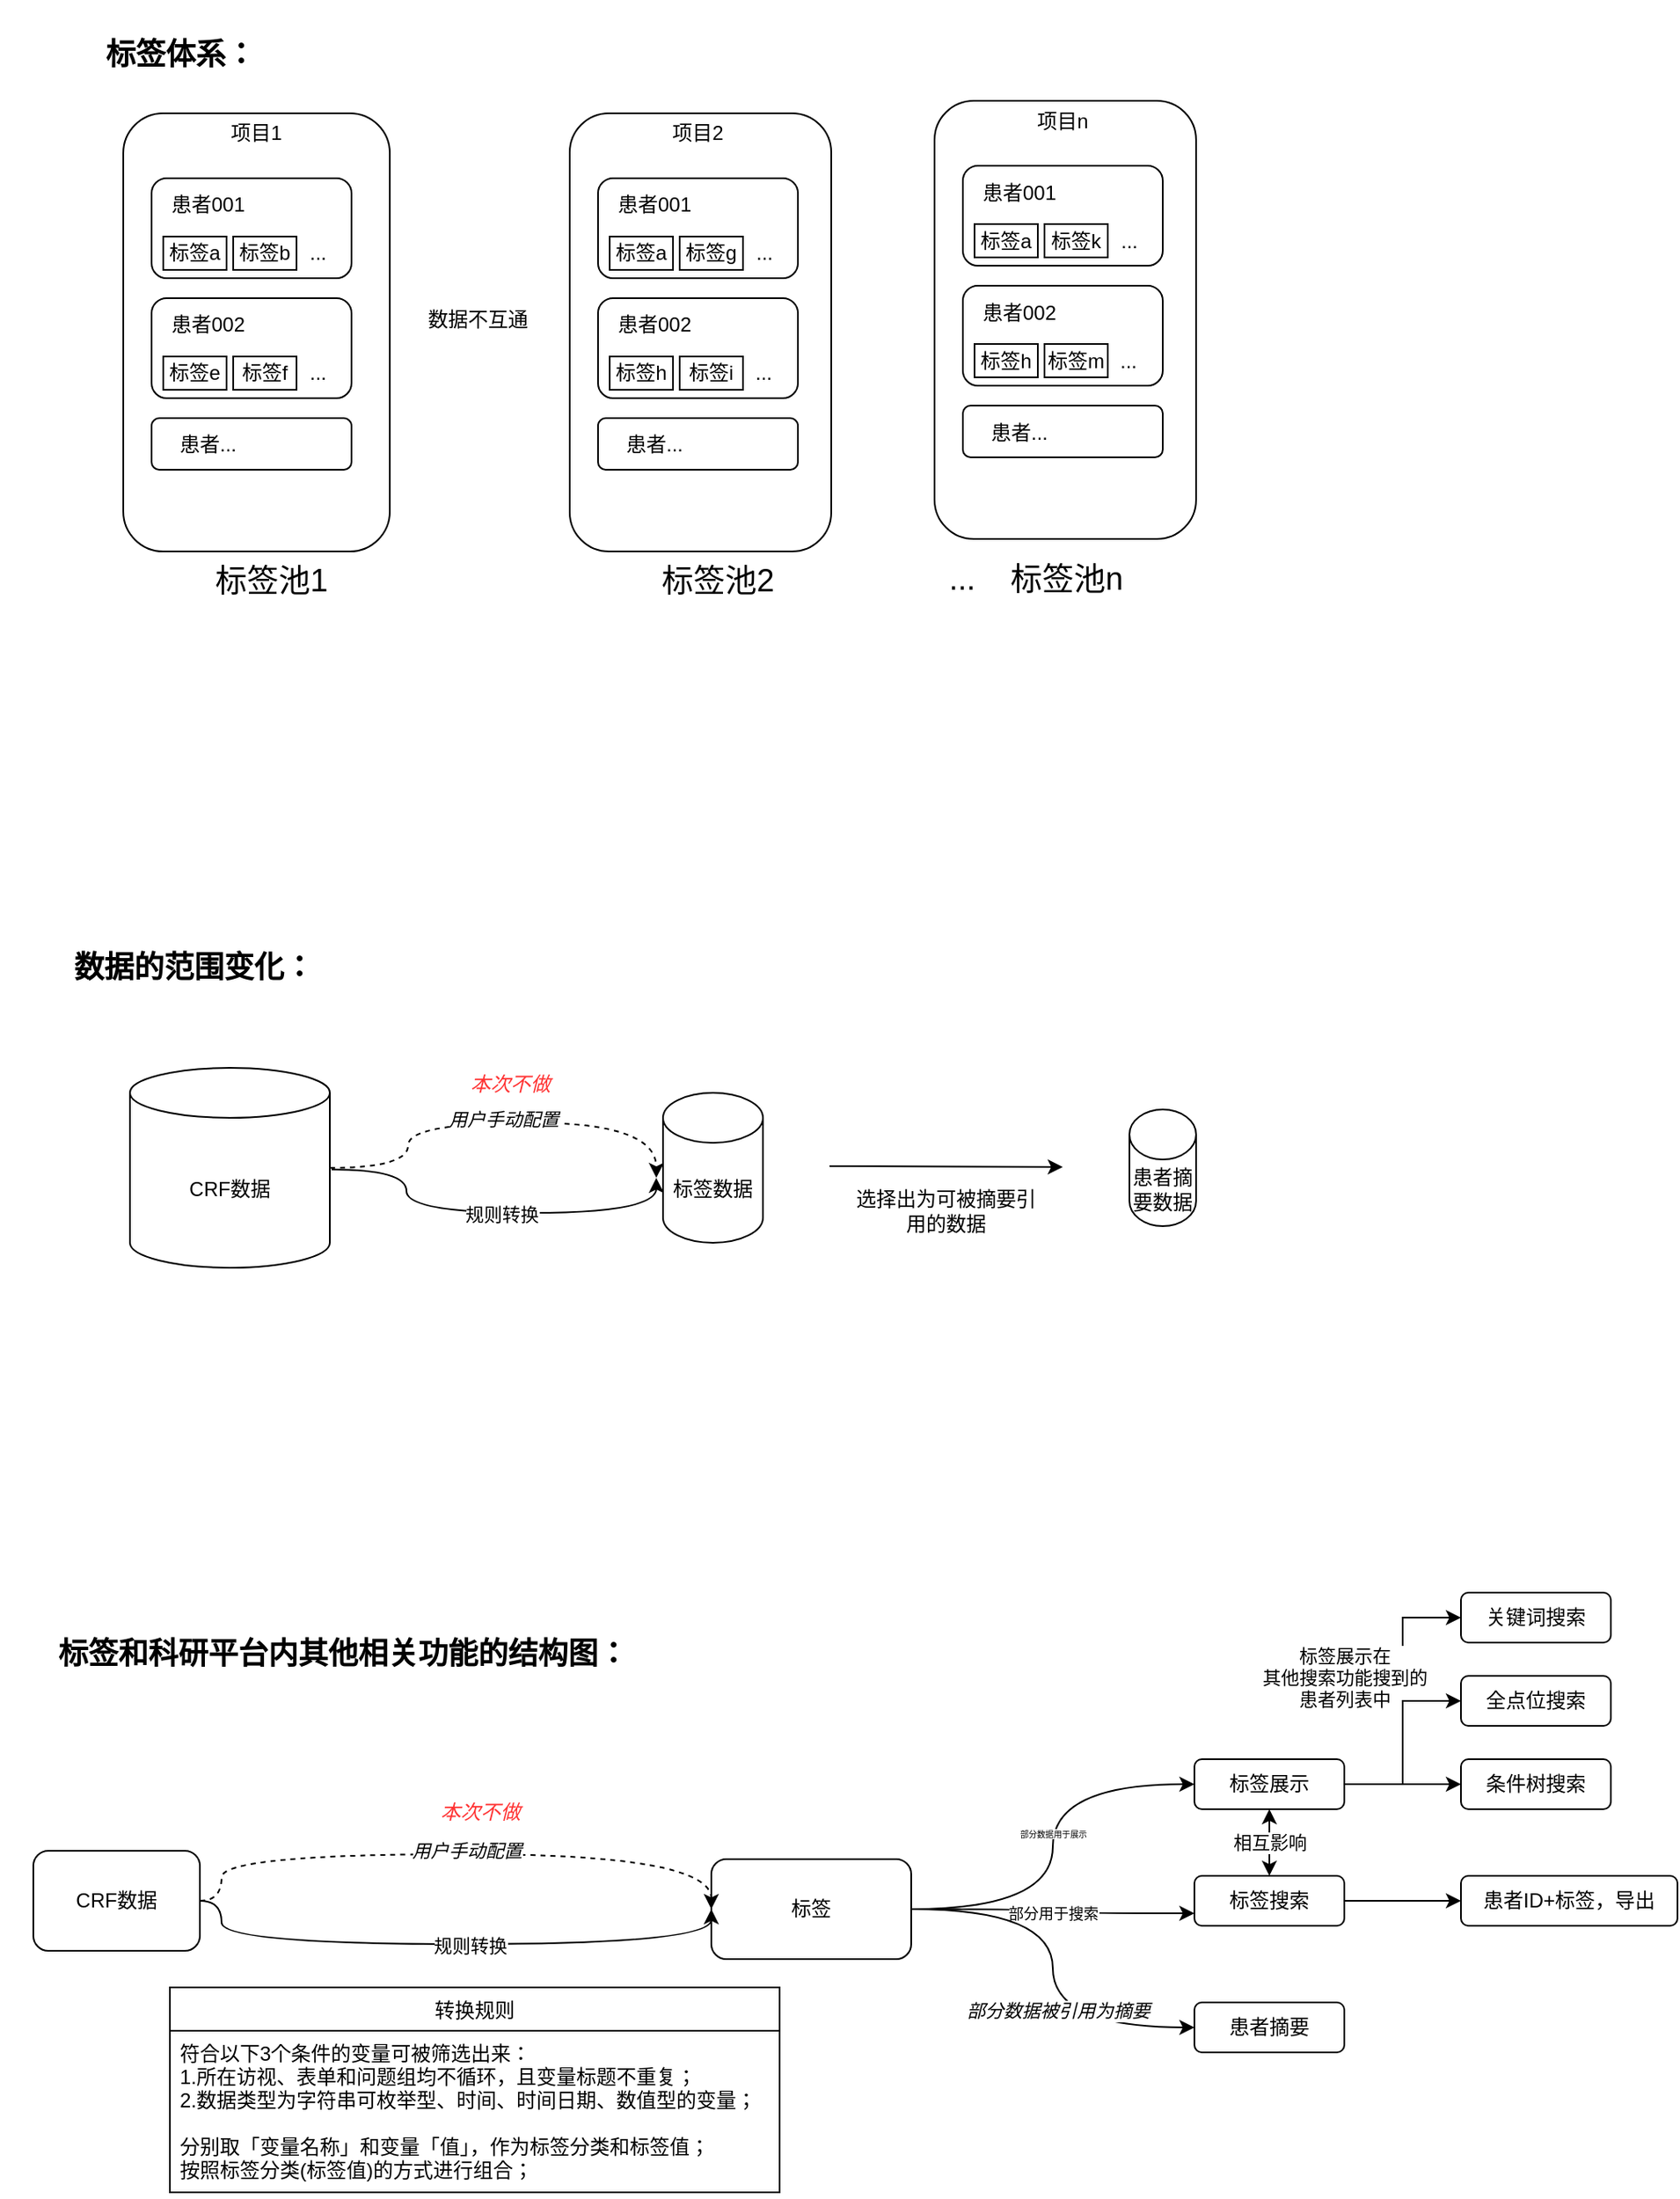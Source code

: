 <mxfile version="14.8.3" type="github">
  <diagram id="e9DhDae4qt_Jvad4-YHW" name="第 1 页">
    <mxGraphModel dx="463" dy="2191" grid="0" gridSize="10" guides="1" tooltips="1" connect="1" arrows="1" fold="1" page="1" pageScale="1" pageWidth="1200" pageHeight="1920" math="0" shadow="0">
      <root>
        <mxCell id="0" />
        <mxCell id="1" parent="0" />
        <mxCell id="gbj-Aj7GcS96Cu6Ub37i-30" value="" style="rounded=1;whiteSpace=wrap;html=1;" vertex="1" parent="1">
          <mxGeometry x="149" y="-1722" width="160" height="263" as="geometry" />
        </mxCell>
        <mxCell id="gbj-Aj7GcS96Cu6Ub37i-33" value="" style="rounded=1;whiteSpace=wrap;html=1;" vertex="1" parent="1">
          <mxGeometry x="166" y="-1683" width="120" height="60" as="geometry" />
        </mxCell>
        <mxCell id="vF8Mc53fpWhSX6O-4FHy-9" value="" style="endArrow=classic;html=1;" parent="1" edge="1">
          <mxGeometry width="50" height="50" relative="1" as="geometry">
            <mxPoint x="573" y="-1090" as="sourcePoint" />
            <mxPoint x="713" y="-1089.5" as="targetPoint" />
          </mxGeometry>
        </mxCell>
        <mxCell id="vF8Mc53fpWhSX6O-4FHy-10" value="&lt;span&gt;选择出为可被摘要引用的数据&lt;/span&gt;" style="text;html=1;align=center;verticalAlign=middle;whiteSpace=wrap;rounded=0;fontStyle=0" parent="1" vertex="1">
          <mxGeometry x="588" y="-1088" width="110" height="50" as="geometry" />
        </mxCell>
        <mxCell id="vF8Mc53fpWhSX6O-4FHy-37" style="edgeStyle=orthogonalEdgeStyle;rounded=0;orthogonalLoop=1;jettySize=auto;elbow=vertical;html=1;exitX=1;exitY=0.5;exitDx=0;exitDy=0;entryX=0;entryY=0.5;entryDx=0;entryDy=0;curved=1;" parent="1" source="vF8Mc53fpWhSX6O-4FHy-11" target="vF8Mc53fpWhSX6O-4FHy-26" edge="1">
          <mxGeometry relative="1" as="geometry" />
        </mxCell>
        <mxCell id="vF8Mc53fpWhSX6O-4FHy-63" value="部分数据用于展示" style="edgeLabel;html=1;align=center;verticalAlign=middle;resizable=0;points=[];fontSize=5;" parent="vF8Mc53fpWhSX6O-4FHy-37" vertex="1" connectable="0">
          <mxGeometry x="0.073" relative="1" as="geometry">
            <mxPoint as="offset" />
          </mxGeometry>
        </mxCell>
        <mxCell id="vF8Mc53fpWhSX6O-4FHy-38" style="edgeStyle=orthogonalEdgeStyle;curved=1;rounded=0;orthogonalLoop=1;jettySize=auto;html=1;exitX=1;exitY=0.5;exitDx=0;exitDy=0;entryX=0;entryY=0.75;entryDx=0;entryDy=0;" parent="1" source="vF8Mc53fpWhSX6O-4FHy-11" target="vF8Mc53fpWhSX6O-4FHy-27" edge="1">
          <mxGeometry relative="1" as="geometry" />
        </mxCell>
        <mxCell id="vF8Mc53fpWhSX6O-4FHy-64" value="&lt;font style=&quot;font-size: 9px&quot;&gt;部分用于搜索&lt;/font&gt;" style="edgeLabel;html=1;align=center;verticalAlign=middle;resizable=0;points=[];fontSize=5;" parent="vF8Mc53fpWhSX6O-4FHy-38" vertex="1" connectable="0">
          <mxGeometry x="0.015" relative="1" as="geometry">
            <mxPoint as="offset" />
          </mxGeometry>
        </mxCell>
        <mxCell id="vF8Mc53fpWhSX6O-4FHy-39" style="edgeStyle=orthogonalEdgeStyle;curved=1;rounded=0;orthogonalLoop=1;jettySize=auto;html=1;exitX=1;exitY=0.5;exitDx=0;exitDy=0;entryX=0;entryY=0.5;entryDx=0;entryDy=0;" parent="1" source="vF8Mc53fpWhSX6O-4FHy-11" target="vF8Mc53fpWhSX6O-4FHy-29" edge="1">
          <mxGeometry relative="1" as="geometry" />
        </mxCell>
        <mxCell id="vF8Mc53fpWhSX6O-4FHy-55" value="部分数据被引用为摘要" style="edgeLabel;html=1;align=center;verticalAlign=middle;resizable=0;points=[];fontStyle=2" parent="vF8Mc53fpWhSX6O-4FHy-39" vertex="1" connectable="0">
          <mxGeometry x="0.272" y="3" relative="1" as="geometry">
            <mxPoint y="-8" as="offset" />
          </mxGeometry>
        </mxCell>
        <mxCell id="vF8Mc53fpWhSX6O-4FHy-11" value="标签" style="rounded=1;whiteSpace=wrap;html=1;" parent="1" vertex="1">
          <mxGeometry x="502" y="-674" width="120" height="60" as="geometry" />
        </mxCell>
        <mxCell id="vF8Mc53fpWhSX6O-4FHy-12" value="&lt;span&gt;标签数据&lt;/span&gt;" style="shape=cylinder3;whiteSpace=wrap;html=1;boundedLbl=1;backgroundOutline=1;size=15;" parent="1" vertex="1">
          <mxGeometry x="473" y="-1134" width="60" height="90" as="geometry" />
        </mxCell>
        <mxCell id="vF8Mc53fpWhSX6O-4FHy-13" value="CRF数据" style="shape=cylinder3;whiteSpace=wrap;html=1;boundedLbl=1;backgroundOutline=1;size=15;" parent="1" vertex="1">
          <mxGeometry x="153" y="-1149" width="120" height="120" as="geometry" />
        </mxCell>
        <mxCell id="vF8Mc53fpWhSX6O-4FHy-14" value="患者摘要数据" style="shape=cylinder3;whiteSpace=wrap;html=1;boundedLbl=1;backgroundOutline=1;size=15;" parent="1" vertex="1">
          <mxGeometry x="753" y="-1124" width="40" height="70" as="geometry" />
        </mxCell>
        <mxCell id="vF8Mc53fpWhSX6O-4FHy-24" style="edgeStyle=orthogonalEdgeStyle;rounded=0;orthogonalLoop=1;jettySize=auto;html=1;entryX=0;entryY=0.5;entryDx=0;entryDy=0;exitX=0;exitY=0.5;exitDx=0;exitDy=0;" parent="1" source="vF8Mc53fpWhSX6O-4FHy-11" target="vF8Mc53fpWhSX6O-4FHy-11" edge="1">
          <mxGeometry relative="1" as="geometry" />
        </mxCell>
        <mxCell id="gbj-Aj7GcS96Cu6Ub37i-1" style="edgeStyle=orthogonalEdgeStyle;curved=1;rounded=0;orthogonalLoop=1;jettySize=auto;html=1;exitX=1;exitY=0.5;exitDx=0;exitDy=0;entryX=0;entryY=0.5;entryDx=0;entryDy=0;dashed=1;" edge="1" parent="1" source="vF8Mc53fpWhSX6O-4FHy-18" target="vF8Mc53fpWhSX6O-4FHy-11">
          <mxGeometry relative="1" as="geometry">
            <Array as="points">
              <mxPoint x="208" y="-677" />
              <mxPoint x="502" y="-677" />
            </Array>
          </mxGeometry>
        </mxCell>
        <mxCell id="gbj-Aj7GcS96Cu6Ub37i-3" value="&lt;i&gt;用户手动配置&lt;/i&gt;" style="edgeLabel;html=1;align=center;verticalAlign=middle;resizable=0;points=[];" vertex="1" connectable="0" parent="gbj-Aj7GcS96Cu6Ub37i-1">
          <mxGeometry x="0.023" y="2" relative="1" as="geometry">
            <mxPoint as="offset" />
          </mxGeometry>
        </mxCell>
        <mxCell id="gbj-Aj7GcS96Cu6Ub37i-2" style="edgeStyle=orthogonalEdgeStyle;curved=1;rounded=0;orthogonalLoop=1;jettySize=auto;html=1;exitX=1;exitY=0.5;exitDx=0;exitDy=0;entryX=0;entryY=0.5;entryDx=0;entryDy=0;" edge="1" parent="1" source="vF8Mc53fpWhSX6O-4FHy-18" target="vF8Mc53fpWhSX6O-4FHy-11">
          <mxGeometry relative="1" as="geometry">
            <Array as="points">
              <mxPoint x="208" y="-623" />
              <mxPoint x="502" y="-623" />
            </Array>
          </mxGeometry>
        </mxCell>
        <mxCell id="gbj-Aj7GcS96Cu6Ub37i-4" value="规则转换" style="edgeLabel;html=1;align=center;verticalAlign=middle;resizable=0;points=[];" vertex="1" connectable="0" parent="gbj-Aj7GcS96Cu6Ub37i-2">
          <mxGeometry x="0.059" y="-1" relative="1" as="geometry">
            <mxPoint as="offset" />
          </mxGeometry>
        </mxCell>
        <mxCell id="vF8Mc53fpWhSX6O-4FHy-18" value="CRF数据" style="rounded=1;whiteSpace=wrap;html=1;" parent="1" vertex="1">
          <mxGeometry x="95" y="-679" width="100" height="60" as="geometry" />
        </mxCell>
        <mxCell id="vF8Mc53fpWhSX6O-4FHy-51" style="edgeStyle=elbowEdgeStyle;rounded=0;orthogonalLoop=1;jettySize=auto;html=1;exitX=1;exitY=0.5;exitDx=0;exitDy=0;entryX=0;entryY=0.5;entryDx=0;entryDy=0;" parent="1" source="vF8Mc53fpWhSX6O-4FHy-26" target="vF8Mc53fpWhSX6O-4FHy-48" edge="1">
          <mxGeometry relative="1" as="geometry" />
        </mxCell>
        <mxCell id="vF8Mc53fpWhSX6O-4FHy-52" value="标签展示在&lt;br&gt;其他搜索功能搜到的&lt;br&gt;患者列表中" style="edgeLabel;html=1;align=center;verticalAlign=middle;resizable=0;points=[];" parent="vF8Mc53fpWhSX6O-4FHy-51" vertex="1" connectable="0">
          <mxGeometry x="0.126" relative="1" as="geometry">
            <mxPoint x="-35" y="-4" as="offset" />
          </mxGeometry>
        </mxCell>
        <mxCell id="vF8Mc53fpWhSX6O-4FHy-53" style="edgeStyle=elbowEdgeStyle;rounded=0;orthogonalLoop=1;jettySize=auto;html=1;exitX=1;exitY=0.5;exitDx=0;exitDy=0;" parent="1" source="vF8Mc53fpWhSX6O-4FHy-26" target="vF8Mc53fpWhSX6O-4FHy-49" edge="1">
          <mxGeometry relative="1" as="geometry" />
        </mxCell>
        <mxCell id="vF8Mc53fpWhSX6O-4FHy-54" style="edgeStyle=elbowEdgeStyle;rounded=0;orthogonalLoop=1;jettySize=auto;html=1;exitX=1;exitY=0.5;exitDx=0;exitDy=0;entryX=0;entryY=0.5;entryDx=0;entryDy=0;" parent="1" source="vF8Mc53fpWhSX6O-4FHy-26" target="vF8Mc53fpWhSX6O-4FHy-50" edge="1">
          <mxGeometry relative="1" as="geometry" />
        </mxCell>
        <mxCell id="vF8Mc53fpWhSX6O-4FHy-26" value="标签展示" style="rounded=1;whiteSpace=wrap;html=1;" parent="1" vertex="1">
          <mxGeometry x="792" y="-734" width="90" height="30" as="geometry" />
        </mxCell>
        <mxCell id="vF8Mc53fpWhSX6O-4FHy-33" style="edgeStyle=orthogonalEdgeStyle;rounded=0;orthogonalLoop=1;jettySize=auto;html=1;exitX=1;exitY=0.5;exitDx=0;exitDy=0;entryX=0;entryY=0.5;entryDx=0;entryDy=0;" parent="1" source="vF8Mc53fpWhSX6O-4FHy-27" target="vF8Mc53fpWhSX6O-4FHy-28" edge="1">
          <mxGeometry relative="1" as="geometry" />
        </mxCell>
        <mxCell id="vF8Mc53fpWhSX6O-4FHy-27" value="标签搜索" style="rounded=1;whiteSpace=wrap;html=1;" parent="1" vertex="1">
          <mxGeometry x="792" y="-664" width="90" height="30" as="geometry" />
        </mxCell>
        <mxCell id="vF8Mc53fpWhSX6O-4FHy-28" value="患者ID+标签，导出" style="rounded=1;whiteSpace=wrap;html=1;" parent="1" vertex="1">
          <mxGeometry x="952" y="-664" width="130" height="30" as="geometry" />
        </mxCell>
        <mxCell id="vF8Mc53fpWhSX6O-4FHy-29" value="患者摘要" style="rounded=1;whiteSpace=wrap;html=1;" parent="1" vertex="1">
          <mxGeometry x="792" y="-588" width="90" height="30" as="geometry" />
        </mxCell>
        <mxCell id="vF8Mc53fpWhSX6O-4FHy-35" value="相互影响" style="endArrow=classic;startArrow=classic;html=1;entryX=0.5;entryY=1;entryDx=0;entryDy=0;exitX=0.5;exitY=0;exitDx=0;exitDy=0;" parent="1" source="vF8Mc53fpWhSX6O-4FHy-27" target="vF8Mc53fpWhSX6O-4FHy-26" edge="1">
          <mxGeometry width="50" height="50" relative="1" as="geometry">
            <mxPoint x="837" y="-674" as="sourcePoint" />
            <mxPoint x="742" y="-734" as="targetPoint" />
          </mxGeometry>
        </mxCell>
        <mxCell id="vF8Mc53fpWhSX6O-4FHy-42" value="转换规则" style="swimlane;fontStyle=0;childLayout=stackLayout;horizontal=1;startSize=26;horizontalStack=0;resizeParent=1;resizeParentMax=0;resizeLast=0;collapsible=1;marginBottom=0;" parent="1" vertex="1">
          <mxGeometry x="177" y="-597" width="366" height="123" as="geometry">
            <mxRectangle x="360" y="-104" width="80" height="26" as="alternateBounds" />
          </mxGeometry>
        </mxCell>
        <mxCell id="vF8Mc53fpWhSX6O-4FHy-43" value="符合以下3个条件的变量可被筛选出来：&#xa;1.所在访视、表单和问题组均不循环，且变量标题不重复；&#xa;2.数据类型为字符串可枚举型、时间、时间日期、数值型的变量；&#xa;&#xa;分别取「变量名称」和变量「值」，作为标签分类和标签值；&#xa;按照标签分类(标签值)的方式进行组合；" style="text;align=left;verticalAlign=top;spacingLeft=4;spacingRight=4;overflow=hidden;rotatable=0;points=[[0,0.5],[1,0.5]];portConstraint=eastwest;" parent="vF8Mc53fpWhSX6O-4FHy-42" vertex="1">
          <mxGeometry y="26" width="366" height="97" as="geometry" />
        </mxCell>
        <mxCell id="vF8Mc53fpWhSX6O-4FHy-48" value="关键词搜索" style="rounded=1;whiteSpace=wrap;html=1;" parent="1" vertex="1">
          <mxGeometry x="952" y="-834" width="90" height="30" as="geometry" />
        </mxCell>
        <mxCell id="vF8Mc53fpWhSX6O-4FHy-49" value="全点位搜索" style="rounded=1;whiteSpace=wrap;html=1;" parent="1" vertex="1">
          <mxGeometry x="952" y="-784" width="90" height="30" as="geometry" />
        </mxCell>
        <mxCell id="vF8Mc53fpWhSX6O-4FHy-50" value="条件树搜索" style="rounded=1;whiteSpace=wrap;html=1;" parent="1" vertex="1">
          <mxGeometry x="952" y="-734" width="90" height="30" as="geometry" />
        </mxCell>
        <mxCell id="vF8Mc53fpWhSX6O-4FHy-57" value="&lt;h1&gt;&lt;font style=&quot;font-size: 18px&quot;&gt;数据的范围变化：&lt;/font&gt;&lt;/h1&gt;" style="text;html=1;strokeColor=none;fillColor=none;align=center;verticalAlign=middle;whiteSpace=wrap;rounded=0;" parent="1" vertex="1">
          <mxGeometry x="83" y="-1221" width="217" height="20" as="geometry" />
        </mxCell>
        <mxCell id="vF8Mc53fpWhSX6O-4FHy-58" value="&lt;h1&gt;&lt;font style=&quot;font-size: 18px&quot;&gt;标签和科研平台内其他相关功能的结构图：&lt;/font&gt;&lt;/h1&gt;" style="text;html=1;strokeColor=none;fillColor=none;align=center;verticalAlign=middle;whiteSpace=wrap;rounded=0;" parent="1" vertex="1">
          <mxGeometry x="86" y="-809" width="390" height="20" as="geometry" />
        </mxCell>
        <mxCell id="gbj-Aj7GcS96Cu6Ub37i-7" style="edgeStyle=orthogonalEdgeStyle;curved=1;rounded=0;orthogonalLoop=1;jettySize=auto;html=1;exitX=1;exitY=0.5;exitDx=0;exitDy=0;entryX=0;entryY=0.5;entryDx=0;entryDy=0;dashed=1;exitPerimeter=0;" edge="1" parent="1" source="vF8Mc53fpWhSX6O-4FHy-13">
          <mxGeometry relative="1" as="geometry">
            <mxPoint x="162" y="-1087.94" as="sourcePoint" />
            <mxPoint x="469" y="-1082.94" as="targetPoint" />
            <Array as="points">
              <mxPoint x="320" y="-1089" />
              <mxPoint x="320" y="-1116" />
              <mxPoint x="469" y="-1116" />
            </Array>
          </mxGeometry>
        </mxCell>
        <mxCell id="gbj-Aj7GcS96Cu6Ub37i-8" value="用户手动配置" style="edgeLabel;html=1;align=center;verticalAlign=middle;resizable=0;points=[];fontStyle=2" vertex="1" connectable="0" parent="gbj-Aj7GcS96Cu6Ub37i-7">
          <mxGeometry x="0.023" y="2" relative="1" as="geometry">
            <mxPoint as="offset" />
          </mxGeometry>
        </mxCell>
        <mxCell id="gbj-Aj7GcS96Cu6Ub37i-9" style="edgeStyle=orthogonalEdgeStyle;curved=1;rounded=0;orthogonalLoop=1;jettySize=auto;html=1;entryX=0;entryY=0.5;entryDx=0;entryDy=0;" edge="1" parent="1">
          <mxGeometry relative="1" as="geometry">
            <mxPoint x="274" y="-1088" as="sourcePoint" />
            <mxPoint x="469" y="-1082.94" as="targetPoint" />
            <Array as="points">
              <mxPoint x="319" y="-1088" />
              <mxPoint x="319" y="-1062" />
              <mxPoint x="469" y="-1062" />
            </Array>
          </mxGeometry>
        </mxCell>
        <mxCell id="gbj-Aj7GcS96Cu6Ub37i-10" value="规则转换" style="edgeLabel;html=1;align=center;verticalAlign=middle;resizable=0;points=[];" vertex="1" connectable="0" parent="gbj-Aj7GcS96Cu6Ub37i-9">
          <mxGeometry x="0.059" y="-1" relative="1" as="geometry">
            <mxPoint as="offset" />
          </mxGeometry>
        </mxCell>
        <mxCell id="gbj-Aj7GcS96Cu6Ub37i-11" value="&lt;font color=&quot;#ff3333&quot;&gt;&lt;i&gt;本次不做&lt;/i&gt;&lt;/font&gt;" style="text;html=1;strokeColor=none;fillColor=none;align=center;verticalAlign=middle;whiteSpace=wrap;rounded=0;" vertex="1" parent="1">
          <mxGeometry x="318" y="-712" width="91" height="20" as="geometry" />
        </mxCell>
        <mxCell id="gbj-Aj7GcS96Cu6Ub37i-15" value="&lt;font color=&quot;#ff3333&quot;&gt;&lt;i&gt;本次不做&lt;/i&gt;&lt;/font&gt;" style="text;html=1;strokeColor=none;fillColor=none;align=center;verticalAlign=middle;whiteSpace=wrap;rounded=0;" vertex="1" parent="1">
          <mxGeometry x="336" y="-1149" width="91" height="20" as="geometry" />
        </mxCell>
        <mxCell id="gbj-Aj7GcS96Cu6Ub37i-31" value="项目1" style="text;html=1;strokeColor=none;fillColor=none;align=center;verticalAlign=middle;whiteSpace=wrap;rounded=0;" vertex="1" parent="1">
          <mxGeometry x="209" y="-1720" width="40" height="20" as="geometry" />
        </mxCell>
        <mxCell id="gbj-Aj7GcS96Cu6Ub37i-26" value="标签b" style="rounded=0;whiteSpace=wrap;html=1;" vertex="1" parent="1">
          <mxGeometry x="215" y="-1648" width="38" height="20" as="geometry" />
        </mxCell>
        <mxCell id="gbj-Aj7GcS96Cu6Ub37i-25" value="标签a" style="rounded=0;whiteSpace=wrap;html=1;" vertex="1" parent="1">
          <mxGeometry x="173" y="-1648" width="38" height="20" as="geometry" />
        </mxCell>
        <mxCell id="gbj-Aj7GcS96Cu6Ub37i-34" value="患者001" style="text;html=1;strokeColor=none;fillColor=none;align=center;verticalAlign=middle;whiteSpace=wrap;rounded=0;" vertex="1" parent="1">
          <mxGeometry x="172" y="-1677" width="56" height="20" as="geometry" />
        </mxCell>
        <mxCell id="gbj-Aj7GcS96Cu6Ub37i-35" value="..." style="text;html=1;strokeColor=none;fillColor=none;align=center;verticalAlign=middle;whiteSpace=wrap;rounded=0;" vertex="1" parent="1">
          <mxGeometry x="246" y="-1648" width="40" height="20" as="geometry" />
        </mxCell>
        <mxCell id="gbj-Aj7GcS96Cu6Ub37i-36" value="" style="rounded=1;whiteSpace=wrap;html=1;" vertex="1" parent="1">
          <mxGeometry x="166" y="-1611" width="120" height="60" as="geometry" />
        </mxCell>
        <mxCell id="gbj-Aj7GcS96Cu6Ub37i-37" value="标签f" style="rounded=0;whiteSpace=wrap;html=1;" vertex="1" parent="1">
          <mxGeometry x="215" y="-1576" width="38" height="20" as="geometry" />
        </mxCell>
        <mxCell id="gbj-Aj7GcS96Cu6Ub37i-38" value="标签e" style="rounded=0;whiteSpace=wrap;html=1;" vertex="1" parent="1">
          <mxGeometry x="173" y="-1576" width="38" height="20" as="geometry" />
        </mxCell>
        <mxCell id="gbj-Aj7GcS96Cu6Ub37i-39" value="患者002" style="text;html=1;strokeColor=none;fillColor=none;align=center;verticalAlign=middle;whiteSpace=wrap;rounded=0;" vertex="1" parent="1">
          <mxGeometry x="172" y="-1605" width="56" height="20" as="geometry" />
        </mxCell>
        <mxCell id="gbj-Aj7GcS96Cu6Ub37i-40" value="..." style="text;html=1;strokeColor=none;fillColor=none;align=center;verticalAlign=middle;whiteSpace=wrap;rounded=0;" vertex="1" parent="1">
          <mxGeometry x="246" y="-1576" width="40" height="20" as="geometry" />
        </mxCell>
        <mxCell id="gbj-Aj7GcS96Cu6Ub37i-41" value="" style="rounded=1;whiteSpace=wrap;html=1;" vertex="1" parent="1">
          <mxGeometry x="166" y="-1539" width="120" height="31" as="geometry" />
        </mxCell>
        <mxCell id="gbj-Aj7GcS96Cu6Ub37i-44" value="患者..." style="text;html=1;strokeColor=none;fillColor=none;align=center;verticalAlign=middle;whiteSpace=wrap;rounded=0;" vertex="1" parent="1">
          <mxGeometry x="172" y="-1533" width="56" height="20" as="geometry" />
        </mxCell>
        <mxCell id="gbj-Aj7GcS96Cu6Ub37i-46" value="标签池1" style="text;html=1;strokeColor=none;fillColor=none;align=center;verticalAlign=middle;whiteSpace=wrap;rounded=0;fontSize=19;" vertex="1" parent="1">
          <mxGeometry x="195" y="-1450" width="86" height="17" as="geometry" />
        </mxCell>
        <mxCell id="gbj-Aj7GcS96Cu6Ub37i-48" value="" style="rounded=1;whiteSpace=wrap;html=1;" vertex="1" parent="1">
          <mxGeometry x="417" y="-1722" width="157" height="263" as="geometry" />
        </mxCell>
        <mxCell id="gbj-Aj7GcS96Cu6Ub37i-49" value="" style="rounded=1;whiteSpace=wrap;html=1;" vertex="1" parent="1">
          <mxGeometry x="434" y="-1683" width="120" height="60" as="geometry" />
        </mxCell>
        <mxCell id="gbj-Aj7GcS96Cu6Ub37i-50" value="项目2" style="text;html=1;strokeColor=none;fillColor=none;align=center;verticalAlign=middle;whiteSpace=wrap;rounded=0;" vertex="1" parent="1">
          <mxGeometry x="474" y="-1720" width="40" height="20" as="geometry" />
        </mxCell>
        <mxCell id="gbj-Aj7GcS96Cu6Ub37i-51" value="标签g" style="rounded=0;whiteSpace=wrap;html=1;" vertex="1" parent="1">
          <mxGeometry x="483" y="-1648" width="38" height="20" as="geometry" />
        </mxCell>
        <mxCell id="gbj-Aj7GcS96Cu6Ub37i-52" value="标签a" style="rounded=0;whiteSpace=wrap;html=1;" vertex="1" parent="1">
          <mxGeometry x="441" y="-1648" width="38" height="20" as="geometry" />
        </mxCell>
        <mxCell id="gbj-Aj7GcS96Cu6Ub37i-53" value="患者001" style="text;html=1;strokeColor=none;fillColor=none;align=center;verticalAlign=middle;whiteSpace=wrap;rounded=0;" vertex="1" parent="1">
          <mxGeometry x="440" y="-1677" width="56" height="20" as="geometry" />
        </mxCell>
        <mxCell id="gbj-Aj7GcS96Cu6Ub37i-54" value="..." style="text;html=1;strokeColor=none;fillColor=none;align=center;verticalAlign=middle;whiteSpace=wrap;rounded=0;" vertex="1" parent="1">
          <mxGeometry x="514" y="-1648" width="40" height="20" as="geometry" />
        </mxCell>
        <mxCell id="gbj-Aj7GcS96Cu6Ub37i-55" value="" style="rounded=1;whiteSpace=wrap;html=1;" vertex="1" parent="1">
          <mxGeometry x="434" y="-1611" width="120" height="60" as="geometry" />
        </mxCell>
        <mxCell id="gbj-Aj7GcS96Cu6Ub37i-56" value="标签i" style="rounded=0;whiteSpace=wrap;html=1;" vertex="1" parent="1">
          <mxGeometry x="483" y="-1576" width="38" height="20" as="geometry" />
        </mxCell>
        <mxCell id="gbj-Aj7GcS96Cu6Ub37i-57" value="标签h" style="rounded=0;whiteSpace=wrap;html=1;" vertex="1" parent="1">
          <mxGeometry x="441" y="-1576" width="38" height="20" as="geometry" />
        </mxCell>
        <mxCell id="gbj-Aj7GcS96Cu6Ub37i-58" value="患者002" style="text;html=1;strokeColor=none;fillColor=none;align=center;verticalAlign=middle;whiteSpace=wrap;rounded=0;" vertex="1" parent="1">
          <mxGeometry x="440" y="-1605" width="56" height="20" as="geometry" />
        </mxCell>
        <mxCell id="gbj-Aj7GcS96Cu6Ub37i-59" value="..." style="text;html=1;strokeColor=none;fillColor=none;align=center;verticalAlign=middle;whiteSpace=wrap;rounded=0;" vertex="1" parent="1">
          <mxGeometry x="513" y="-1576" width="41" height="20" as="geometry" />
        </mxCell>
        <mxCell id="gbj-Aj7GcS96Cu6Ub37i-60" value="" style="rounded=1;whiteSpace=wrap;html=1;" vertex="1" parent="1">
          <mxGeometry x="434" y="-1539" width="120" height="31" as="geometry" />
        </mxCell>
        <mxCell id="gbj-Aj7GcS96Cu6Ub37i-61" value="患者..." style="text;html=1;strokeColor=none;fillColor=none;align=center;verticalAlign=middle;whiteSpace=wrap;rounded=0;" vertex="1" parent="1">
          <mxGeometry x="440" y="-1533" width="56" height="20" as="geometry" />
        </mxCell>
        <mxCell id="gbj-Aj7GcS96Cu6Ub37i-62" value="标签池2" style="text;html=1;strokeColor=none;fillColor=none;align=center;verticalAlign=middle;whiteSpace=wrap;rounded=0;fontSize=19;" vertex="1" parent="1">
          <mxGeometry x="463" y="-1450" width="86" height="17" as="geometry" />
        </mxCell>
        <mxCell id="gbj-Aj7GcS96Cu6Ub37i-77" value="...&amp;nbsp; &amp;nbsp; 标签池n" style="text;html=1;strokeColor=none;fillColor=none;align=center;verticalAlign=middle;whiteSpace=wrap;rounded=0;fontSize=19;" vertex="1" parent="1">
          <mxGeometry x="619" y="-1450" width="156" height="16" as="geometry" />
        </mxCell>
        <mxCell id="gbj-Aj7GcS96Cu6Ub37i-79" value="数据不互通" style="text;html=1;strokeColor=none;fillColor=none;align=center;verticalAlign=middle;whiteSpace=wrap;rounded=0;" vertex="1" parent="1">
          <mxGeometry x="325" y="-1603" width="74" height="10" as="geometry" />
        </mxCell>
        <mxCell id="gbj-Aj7GcS96Cu6Ub37i-80" value="&lt;h1&gt;&lt;font style=&quot;font-size: 18px&quot;&gt;标签体系：&lt;/font&gt;&lt;/h1&gt;" style="text;html=1;strokeColor=none;fillColor=none;align=center;verticalAlign=middle;whiteSpace=wrap;rounded=0;" vertex="1" parent="1">
          <mxGeometry x="75" y="-1769" width="217" height="20" as="geometry" />
        </mxCell>
        <mxCell id="gbj-Aj7GcS96Cu6Ub37i-81" value="" style="rounded=1;whiteSpace=wrap;html=1;" vertex="1" parent="1">
          <mxGeometry x="636" y="-1729.5" width="157" height="263" as="geometry" />
        </mxCell>
        <mxCell id="gbj-Aj7GcS96Cu6Ub37i-82" value="" style="rounded=1;whiteSpace=wrap;html=1;" vertex="1" parent="1">
          <mxGeometry x="653" y="-1690.5" width="120" height="60" as="geometry" />
        </mxCell>
        <mxCell id="gbj-Aj7GcS96Cu6Ub37i-83" value="项目n" style="text;html=1;strokeColor=none;fillColor=none;align=center;verticalAlign=middle;whiteSpace=wrap;rounded=0;" vertex="1" parent="1">
          <mxGeometry x="693" y="-1727.5" width="40" height="20" as="geometry" />
        </mxCell>
        <mxCell id="gbj-Aj7GcS96Cu6Ub37i-84" value="标签k" style="rounded=0;whiteSpace=wrap;html=1;" vertex="1" parent="1">
          <mxGeometry x="702" y="-1655.5" width="38" height="20" as="geometry" />
        </mxCell>
        <mxCell id="gbj-Aj7GcS96Cu6Ub37i-85" value="标签a" style="rounded=0;whiteSpace=wrap;html=1;" vertex="1" parent="1">
          <mxGeometry x="660" y="-1655.5" width="38" height="20" as="geometry" />
        </mxCell>
        <mxCell id="gbj-Aj7GcS96Cu6Ub37i-86" value="患者001" style="text;html=1;strokeColor=none;fillColor=none;align=center;verticalAlign=middle;whiteSpace=wrap;rounded=0;" vertex="1" parent="1">
          <mxGeometry x="659" y="-1684.5" width="56" height="20" as="geometry" />
        </mxCell>
        <mxCell id="gbj-Aj7GcS96Cu6Ub37i-87" value="..." style="text;html=1;strokeColor=none;fillColor=none;align=center;verticalAlign=middle;whiteSpace=wrap;rounded=0;" vertex="1" parent="1">
          <mxGeometry x="733" y="-1655.5" width="40" height="20" as="geometry" />
        </mxCell>
        <mxCell id="gbj-Aj7GcS96Cu6Ub37i-88" value="" style="rounded=1;whiteSpace=wrap;html=1;" vertex="1" parent="1">
          <mxGeometry x="653" y="-1618.5" width="120" height="60" as="geometry" />
        </mxCell>
        <mxCell id="gbj-Aj7GcS96Cu6Ub37i-89" value="标签m" style="rounded=0;whiteSpace=wrap;html=1;" vertex="1" parent="1">
          <mxGeometry x="702" y="-1583.5" width="38" height="20" as="geometry" />
        </mxCell>
        <mxCell id="gbj-Aj7GcS96Cu6Ub37i-90" value="标签h" style="rounded=0;whiteSpace=wrap;html=1;" vertex="1" parent="1">
          <mxGeometry x="660" y="-1583.5" width="38" height="20" as="geometry" />
        </mxCell>
        <mxCell id="gbj-Aj7GcS96Cu6Ub37i-91" value="患者002" style="text;html=1;strokeColor=none;fillColor=none;align=center;verticalAlign=middle;whiteSpace=wrap;rounded=0;" vertex="1" parent="1">
          <mxGeometry x="659" y="-1612.5" width="56" height="20" as="geometry" />
        </mxCell>
        <mxCell id="gbj-Aj7GcS96Cu6Ub37i-92" value="..." style="text;html=1;strokeColor=none;fillColor=none;align=center;verticalAlign=middle;whiteSpace=wrap;rounded=0;" vertex="1" parent="1">
          <mxGeometry x="732" y="-1583.5" width="41" height="20" as="geometry" />
        </mxCell>
        <mxCell id="gbj-Aj7GcS96Cu6Ub37i-93" value="" style="rounded=1;whiteSpace=wrap;html=1;" vertex="1" parent="1">
          <mxGeometry x="653" y="-1546.5" width="120" height="31" as="geometry" />
        </mxCell>
        <mxCell id="gbj-Aj7GcS96Cu6Ub37i-94" value="患者..." style="text;html=1;strokeColor=none;fillColor=none;align=center;verticalAlign=middle;whiteSpace=wrap;rounded=0;" vertex="1" parent="1">
          <mxGeometry x="659" y="-1540.5" width="56" height="20" as="geometry" />
        </mxCell>
      </root>
    </mxGraphModel>
  </diagram>
</mxfile>
